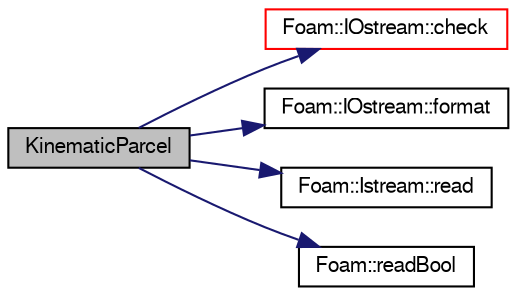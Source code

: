 digraph "KinematicParcel"
{
  bgcolor="transparent";
  edge [fontname="FreeSans",fontsize="10",labelfontname="FreeSans",labelfontsize="10"];
  node [fontname="FreeSans",fontsize="10",shape=record];
  rankdir="LR";
  Node7 [label="KinematicParcel",height=0.2,width=0.4,color="black", fillcolor="grey75", style="filled", fontcolor="black"];
  Node7 -> Node8 [color="midnightblue",fontsize="10",style="solid",fontname="FreeSans"];
  Node8 [label="Foam::IOstream::check",height=0.2,width=0.4,color="red",URL="$a26226.html#a367eb3425fc4e8270e2aa961df8ac8a5",tooltip="Check IOstream status for given operation. "];
  Node7 -> Node57 [color="midnightblue",fontsize="10",style="solid",fontname="FreeSans"];
  Node57 [label="Foam::IOstream::format",height=0.2,width=0.4,color="black",URL="$a26226.html#a33bbef3587114a06f7bdc0b91ba57ed9",tooltip="Return current stream format. "];
  Node7 -> Node58 [color="midnightblue",fontsize="10",style="solid",fontname="FreeSans"];
  Node58 [label="Foam::Istream::read",height=0.2,width=0.4,color="black",URL="$a26234.html#a89057c9d9e24ba872ccb8546086498ec",tooltip="Return next token from stream. "];
  Node7 -> Node59 [color="midnightblue",fontsize="10",style="solid",fontname="FreeSans"];
  Node59 [label="Foam::readBool",height=0.2,width=0.4,color="black",URL="$a21124.html#a128e6922f1b49f939c43266d8ad70ab8"];
}
